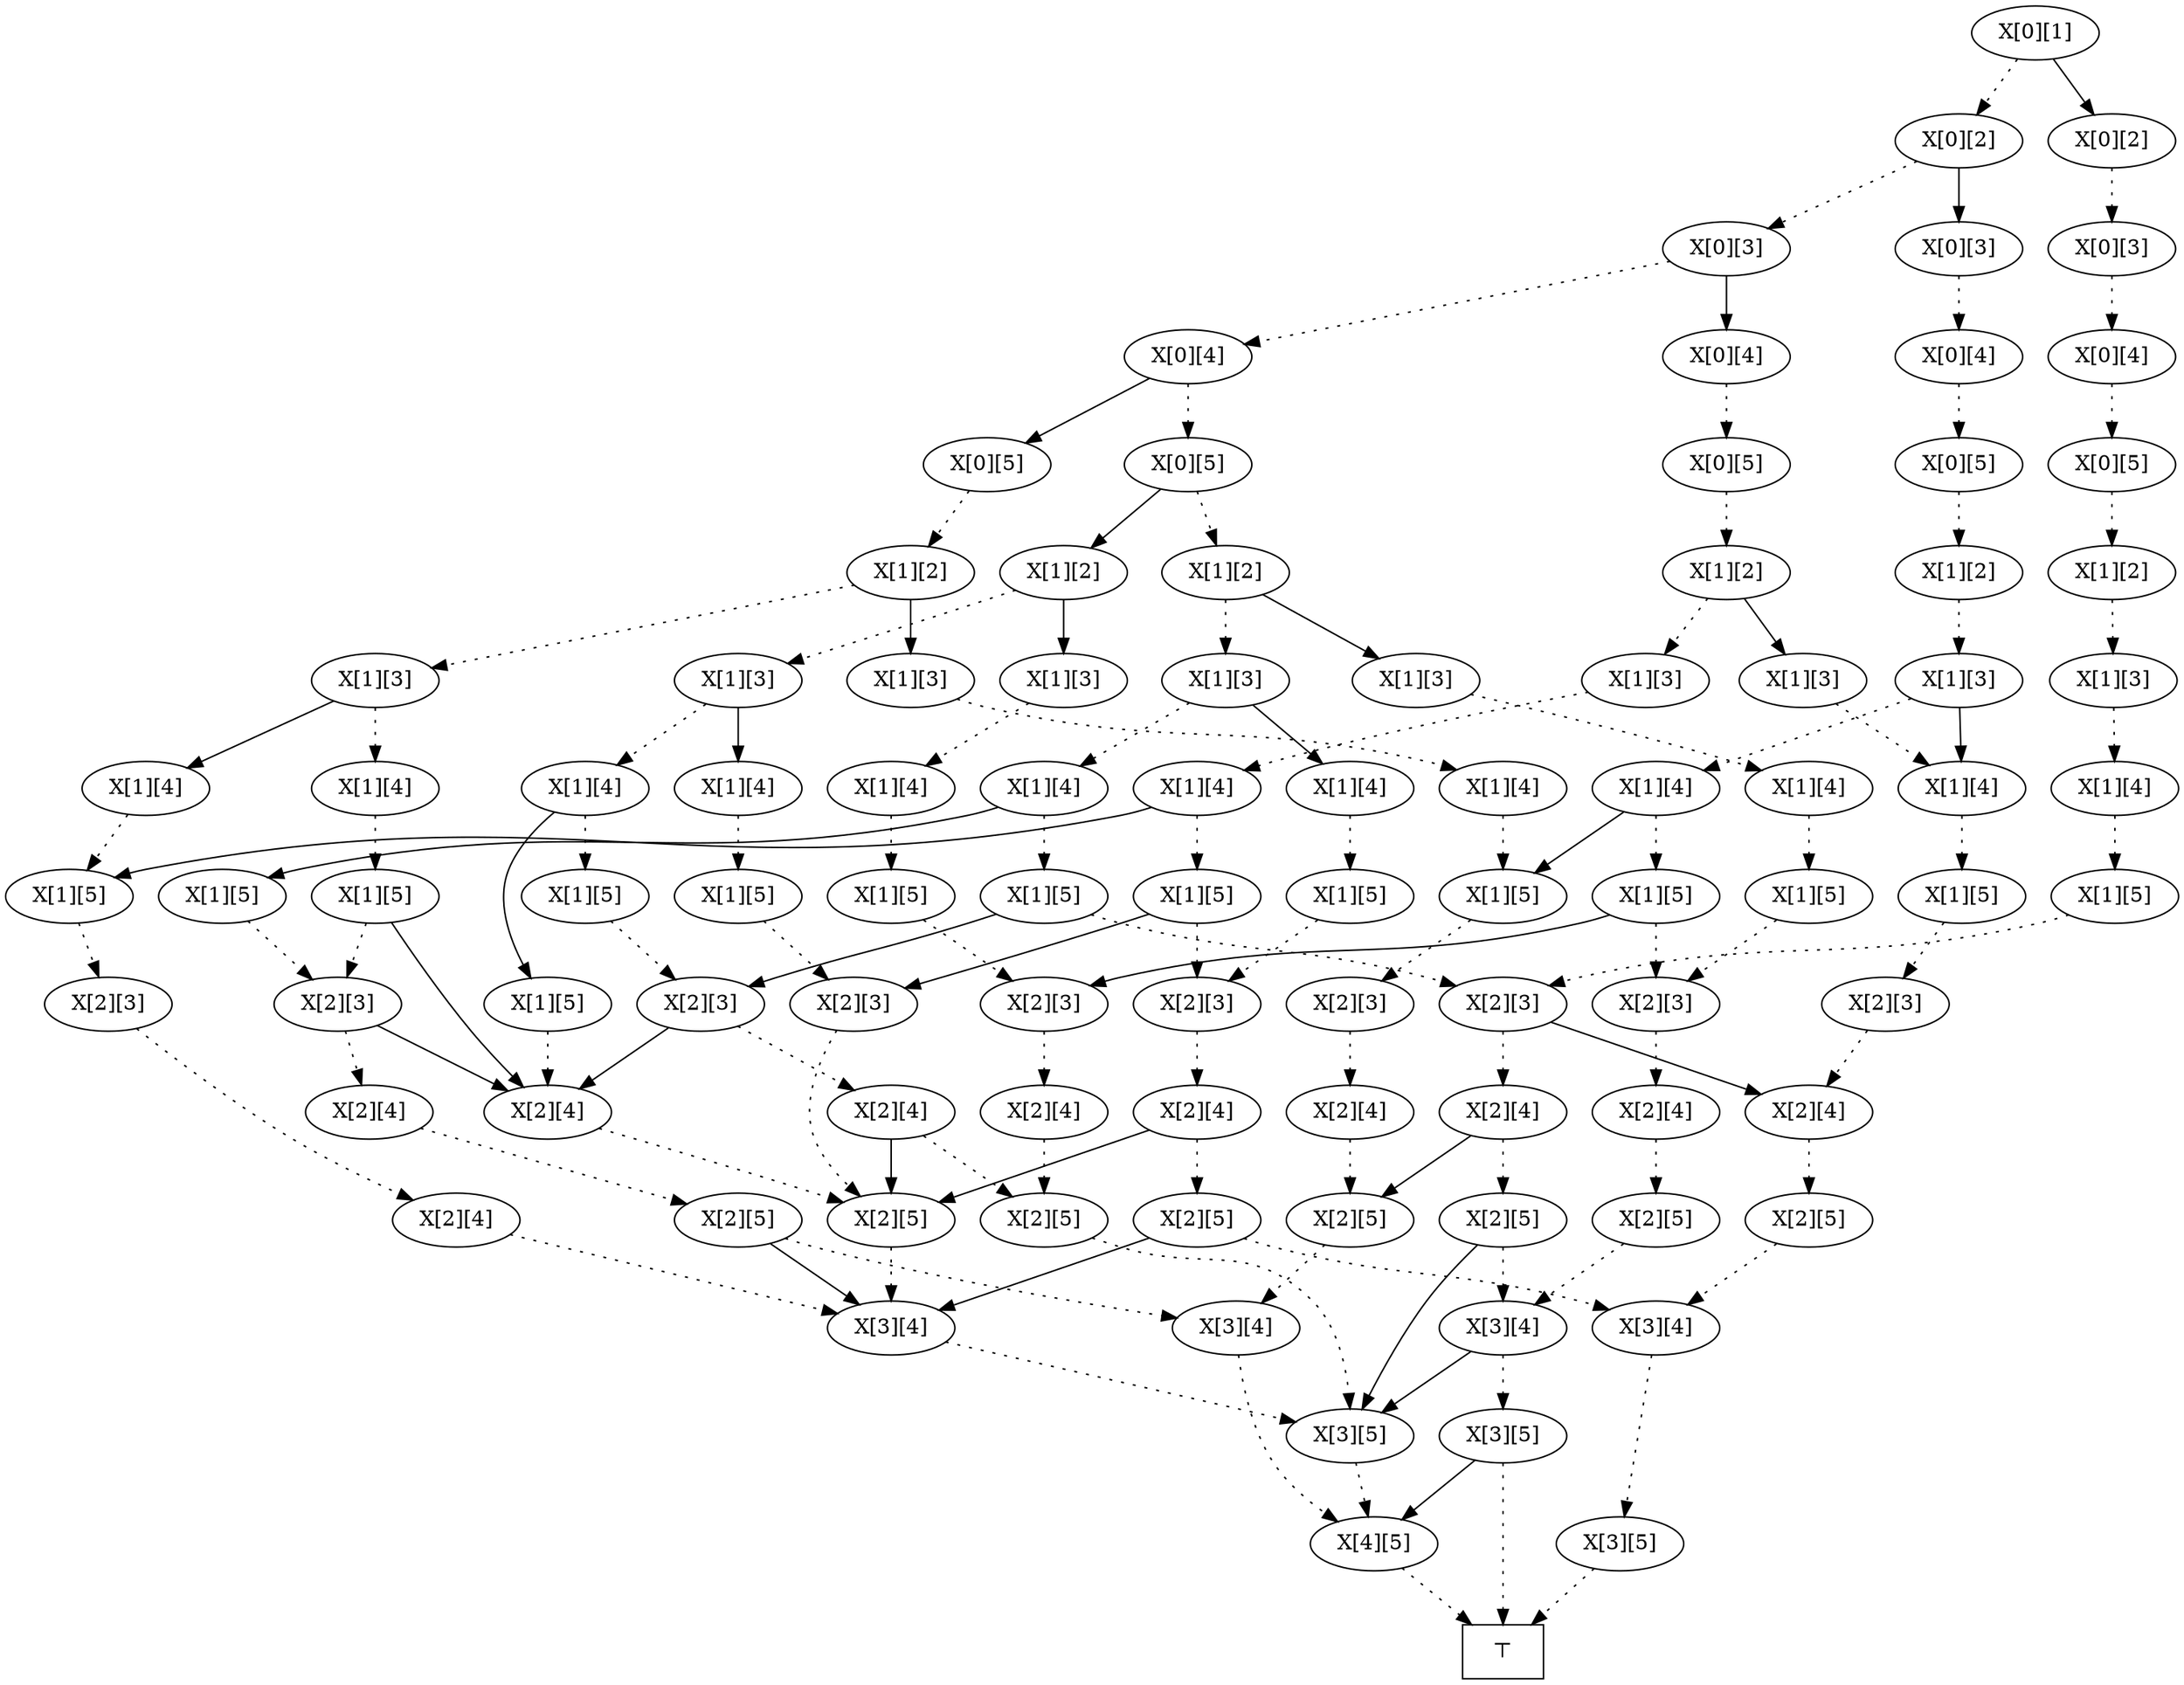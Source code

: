 digraph SetPartition {
    n910 [label="X[0][1]"];
    n910 -> n901 [style=dotted];
    n910 -> n909;
    n909 [label="X[0][2]"];
    n909 -> n908 [style=dotted];
    n908 [label="X[0][3]"];
    n908 -> n907 [style=dotted];
    n907 [label="X[0][4]"];
    n907 -> n906 [style=dotted];
    n906 [label="X[0][5]"];
    n906 -> n905 [style=dotted];
    n905 [label="X[1][2]"];
    n905 -> n904 [style=dotted];
    n904 [label="X[1][3]"];
    n904 -> n903 [style=dotted];
    n903 [label="X[1][4]"];
    n903 -> n902 [style=dotted];
    n902 [label="X[1][5]"];
    n902 -> n880 [style=dotted];
    n880 [label="X[2][3]"];
    n880 -> n879 [style=dotted];
    n880 -> n352;
    n352 [label="X[2][4]"];
    n352 -> n346 [style=dotted];
    n346 [label="X[2][5]"];
    n346 -> n345 [style=dotted];
    n345 [label="X[3][4]"];
    n345 -> n343 [style=dotted];
    n343 [label="X[3][5]"];
    n343 -> n1 [style=dotted];
    n879 [label="X[2][4]"];
    n879 -> n878 [style=dotted];
    n879 -> n527;
    n527 [label="X[2][5]"];
    n527 -> n514 [style=dotted];
    n514 [label="X[3][4]"];
    n514 -> n512 [style=dotted];
    n512 [label="X[4][5]"];
    n512 -> n1 [style=dotted];
    n878 [label="X[2][5]"];
    n878 -> n877 [style=dotted];
    n878 -> n516;
    n516 [label="X[3][5]"];
    n516 -> n512 [style=dotted];
    n877 [label="X[3][4]"];
    n877 -> n876 [style=dotted];
    n877 -> n516;
    n876 [label="X[3][5]"];
    n876 -> n1 [style=dotted];
    n876 -> n512;
    n901 [label="X[0][2]"];
    n901 -> n893 [style=dotted];
    n901 -> n900;
    n900 [label="X[0][3]"];
    n900 -> n899 [style=dotted];
    n899 [label="X[0][4]"];
    n899 -> n898 [style=dotted];
    n898 [label="X[0][5]"];
    n898 -> n897 [style=dotted];
    n897 [label="X[1][2]"];
    n897 -> n896 [style=dotted];
    n896 [label="X[1][3]"];
    n896 -> n895 [style=dotted];
    n896 -> n355;
    n355 [label="X[1][4]"];
    n355 -> n354 [style=dotted];
    n354 [label="X[1][5]"];
    n354 -> n353 [style=dotted];
    n353 [label="X[2][3]"];
    n353 -> n352 [style=dotted];
    n895 [label="X[1][4]"];
    n895 -> n894 [style=dotted];
    n895 -> n530;
    n530 [label="X[1][5]"];
    n530 -> n529 [style=dotted];
    n529 [label="X[2][3]"];
    n529 -> n528 [style=dotted];
    n528 [label="X[2][4]"];
    n528 -> n527 [style=dotted];
    n894 [label="X[1][5]"];
    n894 -> n886 [style=dotted];
    n894 -> n732;
    n732 [label="X[2][3]"];
    n732 -> n731 [style=dotted];
    n731 [label="X[2][4]"];
    n731 -> n722 [style=dotted];
    n722 [label="X[2][5]"];
    n722 -> n516 [style=dotted];
    n886 [label="X[2][3]"];
    n886 -> n885 [style=dotted];
    n885 [label="X[2][4]"];
    n885 -> n884 [style=dotted];
    n884 [label="X[2][5]"];
    n884 -> n877 [style=dotted];
    n893 [label="X[0][3]"];
    n893 -> n892 [style=dotted];
    n893 -> n863;
    n863 [label="X[0][4]"];
    n863 -> n862 [style=dotted];
    n862 [label="X[0][5]"];
    n862 -> n861 [style=dotted];
    n861 [label="X[1][2]"];
    n861 -> n860 [style=dotted];
    n861 -> n356;
    n356 [label="X[1][3]"];
    n356 -> n355 [style=dotted];
    n860 [label="X[1][3]"];
    n860 -> n859 [style=dotted];
    n859 [label="X[1][4]"];
    n859 -> n858 [style=dotted];
    n859 -> n524;
    n524 [label="X[1][5]"];
    n524 -> n523 [style=dotted];
    n523 [label="X[2][3]"];
    n523 -> n522 [style=dotted];
    n522 [label="X[2][4]"];
    n522 -> n517 [style=dotted];
    n517 [label="X[3][4]"];
    n517 -> n516 [style=dotted];
    n858 [label="X[1][5]"];
    n858 -> n851 [style=dotted];
    n858 -> n727;
    n727 [label="X[2][3]"];
    n727 -> n518 [style=dotted];
    n518 [label="X[2][5]"];
    n518 -> n517 [style=dotted];
    n851 [label="X[2][3]"];
    n851 -> n850 [style=dotted];
    n850 [label="X[2][4]"];
    n850 -> n849 [style=dotted];
    n850 -> n518;
    n849 [label="X[2][5]"];
    n849 -> n345 [style=dotted];
    n849 -> n517;
    n892 [label="X[0][4]"];
    n892 -> n891 [style=dotted];
    n892 -> n829;
    n829 [label="X[0][5]"];
    n829 -> n828 [style=dotted];
    n828 [label="X[1][2]"];
    n828 -> n827 [style=dotted];
    n828 -> n532;
    n532 [label="X[1][3]"];
    n532 -> n531 [style=dotted];
    n531 [label="X[1][4]"];
    n531 -> n530 [style=dotted];
    n827 [label="X[1][3]"];
    n827 -> n826 [style=dotted];
    n827 -> n525;
    n525 [label="X[1][4]"];
    n525 -> n524 [style=dotted];
    n826 [label="X[1][4]"];
    n826 -> n825 [style=dotted];
    n825 [label="X[1][5]"];
    n825 -> n819 [style=dotted];
    n825 -> n519;
    n519 [label="X[2][4]"];
    n519 -> n518 [style=dotted];
    n819 [label="X[2][3]"];
    n819 -> n818 [style=dotted];
    n819 -> n519;
    n818 [label="X[2][4]"];
    n818 -> n817 [style=dotted];
    n817 [label="X[2][5]"];
    n817 -> n514 [style=dotted];
    n817 -> n517;
    n891 [label="X[0][5]"];
    n891 -> n890 [style=dotted];
    n891 -> n736;
    n736 [label="X[1][2]"];
    n736 -> n730 [style=dotted];
    n736 -> n735;
    n735 [label="X[1][3]"];
    n735 -> n734 [style=dotted];
    n734 [label="X[1][4]"];
    n734 -> n733 [style=dotted];
    n733 [label="X[1][5]"];
    n733 -> n732 [style=dotted];
    n730 [label="X[1][3]"];
    n730 -> n726 [style=dotted];
    n730 -> n729;
    n729 [label="X[1][4]"];
    n729 -> n728 [style=dotted];
    n728 [label="X[1][5]"];
    n728 -> n727 [style=dotted];
    n726 [label="X[1][4]"];
    n726 -> n725 [style=dotted];
    n726 -> n706;
    n706 [label="X[1][5]"];
    n706 -> n519 [style=dotted];
    n725 [label="X[1][5]"];
    n725 -> n724 [style=dotted];
    n724 [label="X[2][3]"];
    n724 -> n723 [style=dotted];
    n724 -> n519;
    n723 [label="X[2][4]"];
    n723 -> n722 [style=dotted];
    n723 -> n518;
    n890 [label="X[1][2]"];
    n890 -> n883 [style=dotted];
    n890 -> n889;
    n889 [label="X[1][3]"];
    n889 -> n888 [style=dotted];
    n888 [label="X[1][4]"];
    n888 -> n887 [style=dotted];
    n887 [label="X[1][5]"];
    n887 -> n886 [style=dotted];
    n883 [label="X[1][3]"];
    n883 -> n882 [style=dotted];
    n883 -> n853;
    n853 [label="X[1][4]"];
    n853 -> n852 [style=dotted];
    n852 [label="X[1][5]"];
    n852 -> n851 [style=dotted];
    n882 [label="X[1][4]"];
    n882 -> n881 [style=dotted];
    n882 -> n820;
    n820 [label="X[1][5]"];
    n820 -> n819 [style=dotted];
    n881 [label="X[1][5]"];
    n881 -> n880 [style=dotted];
    n881 -> n724;
    n1 [label="⊤", shape = box];
}
